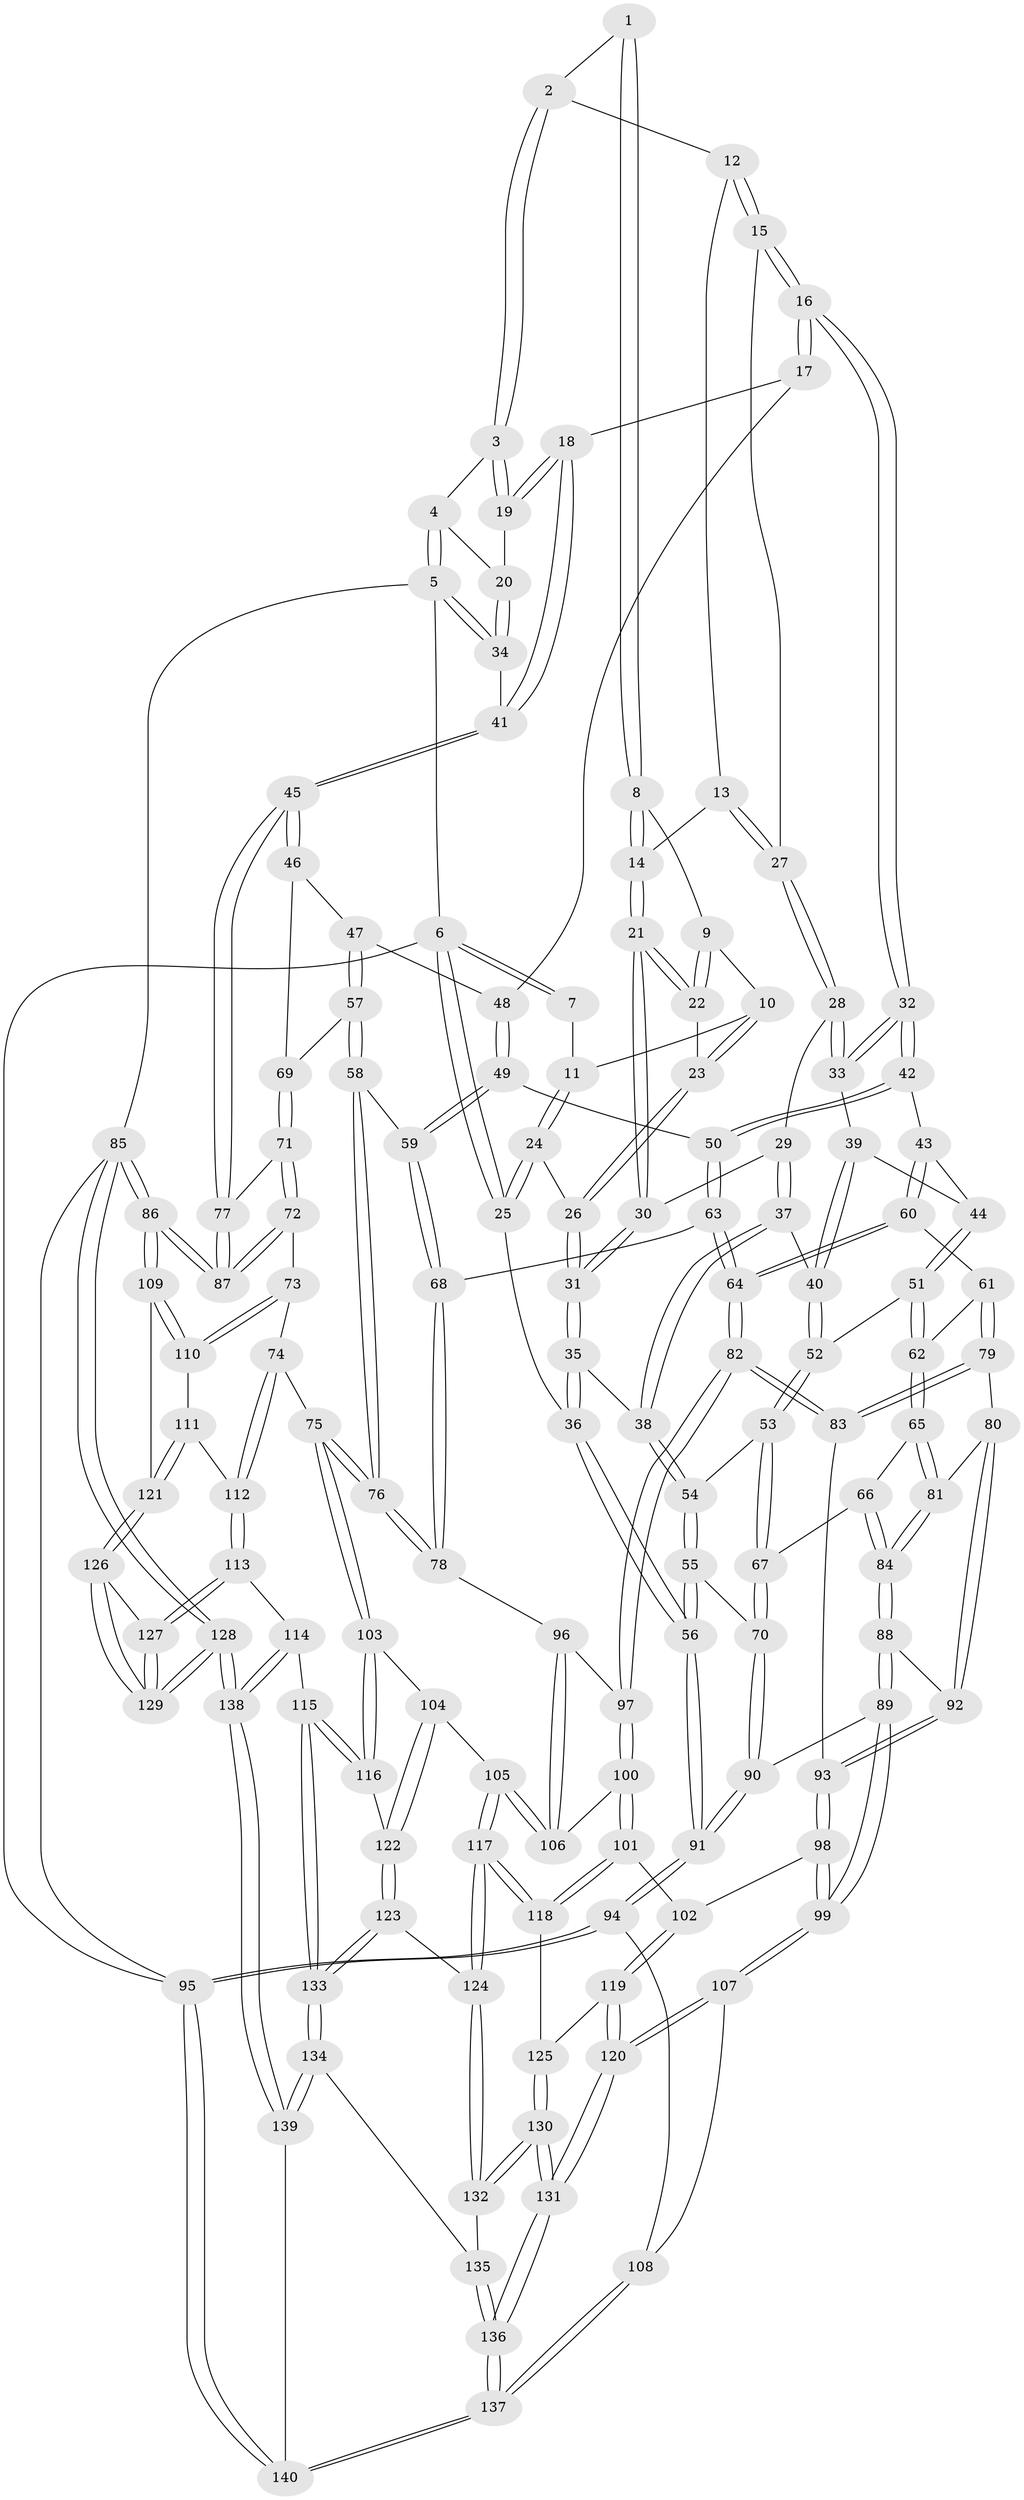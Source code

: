 // Generated by graph-tools (version 1.1) at 2025/27/03/09/25 03:27:16]
// undirected, 140 vertices, 347 edges
graph export_dot {
graph [start="1"]
  node [color=gray90,style=filled];
  1 [pos="+0.09781690645158085+0"];
  2 [pos="+0.2798178645447521+0"];
  3 [pos="+0.6070637023323137+0"];
  4 [pos="+0.6892928093438732+0"];
  5 [pos="+1+0"];
  6 [pos="+0+0"];
  7 [pos="+0.009490580988554575+0"];
  8 [pos="+0.1157151323647045+1.235248317844682e-05"];
  9 [pos="+0.07963168719221178+0.08132929060220084"];
  10 [pos="+0.05587456316215039+0.09583411351305578"];
  11 [pos="+0.02573260451895238+0.10263149576698863"];
  12 [pos="+0.29397913780046453+0"];
  13 [pos="+0.19755500971094417+0.10872924045434294"];
  14 [pos="+0.16322901154423725+0.10517709631569763"];
  15 [pos="+0.33413768190969845+0.09196265899857341"];
  16 [pos="+0.465275665805832+0.23459003567614403"];
  17 [pos="+0.578636391540066+0.17979808732899016"];
  18 [pos="+0.5869096707708019+0.16259583997706165"];
  19 [pos="+0.5925158058053714+0.14699582368817035"];
  20 [pos="+0.8507854289382095+0.10406850163235389"];
  21 [pos="+0.13220368333271337+0.15308502637571317"];
  22 [pos="+0.08635512205649698+0.09966952643177586"];
  23 [pos="+0.06891179522495151+0.14287002026554776"];
  24 [pos="+0.010361321539058535+0.11854020445175759"];
  25 [pos="+0+0.13878141607681402"];
  26 [pos="+0.06680874636900698+0.17935027986009566"];
  27 [pos="+0.2364892795131413+0.1362511963210467"];
  28 [pos="+0.21828475884166457+0.22427415133500664"];
  29 [pos="+0.18918250672271053+0.22599282720228608"];
  30 [pos="+0.11701549933707603+0.2054240161867445"];
  31 [pos="+0.08650828059117141+0.21721607685314887"];
  32 [pos="+0.4644620008940906+0.23573970781931877"];
  33 [pos="+0.2571612839417025+0.24829818767935402"];
  34 [pos="+1+0.2382960366809826"];
  35 [pos="+0.018919173042230664+0.2926823933524518"];
  36 [pos="+0+0.29980827739252813"];
  37 [pos="+0.15692994399850624+0.3557824301934276"];
  38 [pos="+0.07419443909565615+0.34693692085388"];
  39 [pos="+0.23668154556707766+0.3233997198938483"];
  40 [pos="+0.1820717686985311+0.3683694477052094"];
  41 [pos="+1+0.2558910536426541"];
  42 [pos="+0.4470144008892998+0.31162915928125084"];
  43 [pos="+0.43608016175582026+0.32082192800982745"];
  44 [pos="+0.2976402227723263+0.36557950801489597"];
  45 [pos="+1+0.28001108636849814"];
  46 [pos="+0.9791799400156672+0.3200937640159469"];
  47 [pos="+0.7783011874651322+0.3441222222299157"];
  48 [pos="+0.6017406431130622+0.20620679310955847"];
  49 [pos="+0.6305956980749479+0.44887184961360915"];
  50 [pos="+0.4825984072063705+0.39487443495360536"];
  51 [pos="+0.2487268302767339+0.4374588529778474"];
  52 [pos="+0.18846344098412932+0.3825971060938685"];
  53 [pos="+0.12244943145783801+0.4932114528651959"];
  54 [pos="+0.07565847202533262+0.44641732201246564"];
  55 [pos="+0+0.4958404709864618"];
  56 [pos="+0+0.5584531050068762"];
  57 [pos="+0.7130821364209595+0.47465158339297814"];
  58 [pos="+0.6963248994268277+0.48429340500637413"];
  59 [pos="+0.6496350814444607+0.47169696745493234"];
  60 [pos="+0.32769756746347933+0.48889986283186737"];
  61 [pos="+0.27431815086542205+0.496925715659378"];
  62 [pos="+0.2659997946347249+0.4941294940066118"];
  63 [pos="+0.4879641450378871+0.5470630779352517"];
  64 [pos="+0.44207739497169823+0.5702844146926355"];
  65 [pos="+0.22356955044816915+0.5151451650822628"];
  66 [pos="+0.17746765809350878+0.526760749472997"];
  67 [pos="+0.13808964244084174+0.5285796407042636"];
  68 [pos="+0.5098332048915588+0.5538522618272564"];
  69 [pos="+0.804851047909651+0.5232860624260532"];
  70 [pos="+0.13451722584362386+0.5335049011322033"];
  71 [pos="+0.8638644278886645+0.6107510332090489"];
  72 [pos="+0.8630072259318899+0.6178337478988508"];
  73 [pos="+0.8437021960291697+0.651795141226281"];
  74 [pos="+0.7687984491724565+0.679746882692159"];
  75 [pos="+0.6842896537405644+0.6694035588315889"];
  76 [pos="+0.6775830266888107+0.6615410395053993"];
  77 [pos="+1+0.2807583337162909"];
  78 [pos="+0.5938511232998246+0.6418214699480999"];
  79 [pos="+0.2930481818292957+0.579378480134311"];
  80 [pos="+0.24282142103675733+0.6055548240057319"];
  81 [pos="+0.23309771864190182+0.5879759443308419"];
  82 [pos="+0.4051704719036832+0.6414774462026187"];
  83 [pos="+0.31101932413710154+0.616445410455665"];
  84 [pos="+0.20677711129647602+0.6136097779725286"];
  85 [pos="+1+1"];
  86 [pos="+1+0.8258884259911706"];
  87 [pos="+1+0.6733384617207144"];
  88 [pos="+0.20730738639949997+0.6383594213084808"];
  89 [pos="+0.11516776747597547+0.6574524323913362"];
  90 [pos="+0.09340473459850877+0.6060088672278383"];
  91 [pos="+0+0.561242803369508"];
  92 [pos="+0.2376828388310172+0.6481707066279772"];
  93 [pos="+0.2554650527494471+0.6629282884007793"];
  94 [pos="+0+0.8043098254098383"];
  95 [pos="+0+1"];
  96 [pos="+0.5534298383365264+0.6789798431225175"];
  97 [pos="+0.4069855358656611+0.6721771353071248"];
  98 [pos="+0.2613636840289778+0.7366213945781674"];
  99 [pos="+0.11218642821859616+0.7695527509389811"];
  100 [pos="+0.40121047212721456+0.7121769116845215"];
  101 [pos="+0.37324080023550626+0.7582217295936059"];
  102 [pos="+0.2905880469309056+0.7520307239799726"];
  103 [pos="+0.6586486636770631+0.7449642014250856"];
  104 [pos="+0.5581802468488377+0.794759738767254"];
  105 [pos="+0.5331940324899599+0.7667435848142035"];
  106 [pos="+0.5216518867715584+0.7418587860494457"];
  107 [pos="+0.09230649516613272+0.7981489524618515"];
  108 [pos="+0+0.823757848782764"];
  109 [pos="+0.9421169554653936+0.7668364849576959"];
  110 [pos="+0.9144322956168793+0.7445064333388198"];
  111 [pos="+0.8093911908377934+0.8079371907128619"];
  112 [pos="+0.7935500171932747+0.8099706286800427"];
  113 [pos="+0.7559095435012809+0.8913680850436727"];
  114 [pos="+0.7438388008374134+0.8929003584555089"];
  115 [pos="+0.7060869205693335+0.8882651761304511"];
  116 [pos="+0.6877206714681952+0.8439217683187308"];
  117 [pos="+0.4052371315011501+0.8224704823914267"];
  118 [pos="+0.3899341383727629+0.8057027208475815"];
  119 [pos="+0.25945180140704066+0.8433281020642747"];
  120 [pos="+0.19933255684641635+0.9212188168984894"];
  121 [pos="+0.8888518660849113+0.8297375724553743"];
  122 [pos="+0.5535485652943491+0.8197002832328449"];
  123 [pos="+0.5426692208594546+0.8536067403664409"];
  124 [pos="+0.41680230730108503+0.8403110523013677"];
  125 [pos="+0.33342410082152363+0.8566652509422098"];
  126 [pos="+0.8868118478200772+0.8391043792208888"];
  127 [pos="+0.8126273154672244+0.9217752170561325"];
  128 [pos="+1+1"];
  129 [pos="+1+1"];
  130 [pos="+0.2808586751097236+0.9473642261949907"];
  131 [pos="+0.22283474286380603+0.982768881969143"];
  132 [pos="+0.4159560430119574+0.9247216248328276"];
  133 [pos="+0.5901440139888785+0.9615610084699941"];
  134 [pos="+0.5416269129123732+1"];
  135 [pos="+0.4226392816443378+0.9348896181406905"];
  136 [pos="+0.20417477550501828+1"];
  137 [pos="+0.1838064812455481+1"];
  138 [pos="+0.7143508522963773+1"];
  139 [pos="+0.5395160365811597+1"];
  140 [pos="+0.18313066284631804+1"];
  1 -- 2;
  1 -- 8;
  1 -- 8;
  2 -- 3;
  2 -- 3;
  2 -- 12;
  3 -- 4;
  3 -- 19;
  3 -- 19;
  4 -- 5;
  4 -- 5;
  4 -- 20;
  5 -- 6;
  5 -- 34;
  5 -- 34;
  5 -- 85;
  6 -- 7;
  6 -- 7;
  6 -- 25;
  6 -- 25;
  6 -- 95;
  7 -- 11;
  8 -- 9;
  8 -- 14;
  8 -- 14;
  9 -- 10;
  9 -- 22;
  9 -- 22;
  10 -- 11;
  10 -- 23;
  10 -- 23;
  11 -- 24;
  11 -- 24;
  12 -- 13;
  12 -- 15;
  12 -- 15;
  13 -- 14;
  13 -- 27;
  13 -- 27;
  14 -- 21;
  14 -- 21;
  15 -- 16;
  15 -- 16;
  15 -- 27;
  16 -- 17;
  16 -- 17;
  16 -- 32;
  16 -- 32;
  17 -- 18;
  17 -- 48;
  18 -- 19;
  18 -- 19;
  18 -- 41;
  18 -- 41;
  19 -- 20;
  20 -- 34;
  20 -- 34;
  21 -- 22;
  21 -- 22;
  21 -- 30;
  21 -- 30;
  22 -- 23;
  23 -- 26;
  23 -- 26;
  24 -- 25;
  24 -- 25;
  24 -- 26;
  25 -- 36;
  26 -- 31;
  26 -- 31;
  27 -- 28;
  27 -- 28;
  28 -- 29;
  28 -- 33;
  28 -- 33;
  29 -- 30;
  29 -- 37;
  29 -- 37;
  30 -- 31;
  30 -- 31;
  31 -- 35;
  31 -- 35;
  32 -- 33;
  32 -- 33;
  32 -- 42;
  32 -- 42;
  33 -- 39;
  34 -- 41;
  35 -- 36;
  35 -- 36;
  35 -- 38;
  36 -- 56;
  36 -- 56;
  37 -- 38;
  37 -- 38;
  37 -- 40;
  38 -- 54;
  38 -- 54;
  39 -- 40;
  39 -- 40;
  39 -- 44;
  40 -- 52;
  40 -- 52;
  41 -- 45;
  41 -- 45;
  42 -- 43;
  42 -- 50;
  42 -- 50;
  43 -- 44;
  43 -- 60;
  43 -- 60;
  44 -- 51;
  44 -- 51;
  45 -- 46;
  45 -- 46;
  45 -- 77;
  45 -- 77;
  46 -- 47;
  46 -- 69;
  47 -- 48;
  47 -- 57;
  47 -- 57;
  48 -- 49;
  48 -- 49;
  49 -- 50;
  49 -- 59;
  49 -- 59;
  50 -- 63;
  50 -- 63;
  51 -- 52;
  51 -- 62;
  51 -- 62;
  52 -- 53;
  52 -- 53;
  53 -- 54;
  53 -- 67;
  53 -- 67;
  54 -- 55;
  54 -- 55;
  55 -- 56;
  55 -- 56;
  55 -- 70;
  56 -- 91;
  56 -- 91;
  57 -- 58;
  57 -- 58;
  57 -- 69;
  58 -- 59;
  58 -- 76;
  58 -- 76;
  59 -- 68;
  59 -- 68;
  60 -- 61;
  60 -- 64;
  60 -- 64;
  61 -- 62;
  61 -- 79;
  61 -- 79;
  62 -- 65;
  62 -- 65;
  63 -- 64;
  63 -- 64;
  63 -- 68;
  64 -- 82;
  64 -- 82;
  65 -- 66;
  65 -- 81;
  65 -- 81;
  66 -- 67;
  66 -- 84;
  66 -- 84;
  67 -- 70;
  67 -- 70;
  68 -- 78;
  68 -- 78;
  69 -- 71;
  69 -- 71;
  70 -- 90;
  70 -- 90;
  71 -- 72;
  71 -- 72;
  71 -- 77;
  72 -- 73;
  72 -- 87;
  72 -- 87;
  73 -- 74;
  73 -- 110;
  73 -- 110;
  74 -- 75;
  74 -- 112;
  74 -- 112;
  75 -- 76;
  75 -- 76;
  75 -- 103;
  75 -- 103;
  76 -- 78;
  76 -- 78;
  77 -- 87;
  77 -- 87;
  78 -- 96;
  79 -- 80;
  79 -- 83;
  79 -- 83;
  80 -- 81;
  80 -- 92;
  80 -- 92;
  81 -- 84;
  81 -- 84;
  82 -- 83;
  82 -- 83;
  82 -- 97;
  82 -- 97;
  83 -- 93;
  84 -- 88;
  84 -- 88;
  85 -- 86;
  85 -- 86;
  85 -- 128;
  85 -- 128;
  85 -- 95;
  86 -- 87;
  86 -- 87;
  86 -- 109;
  86 -- 109;
  88 -- 89;
  88 -- 89;
  88 -- 92;
  89 -- 90;
  89 -- 99;
  89 -- 99;
  90 -- 91;
  90 -- 91;
  91 -- 94;
  91 -- 94;
  92 -- 93;
  92 -- 93;
  93 -- 98;
  93 -- 98;
  94 -- 95;
  94 -- 95;
  94 -- 108;
  95 -- 140;
  95 -- 140;
  96 -- 97;
  96 -- 106;
  96 -- 106;
  97 -- 100;
  97 -- 100;
  98 -- 99;
  98 -- 99;
  98 -- 102;
  99 -- 107;
  99 -- 107;
  100 -- 101;
  100 -- 101;
  100 -- 106;
  101 -- 102;
  101 -- 118;
  101 -- 118;
  102 -- 119;
  102 -- 119;
  103 -- 104;
  103 -- 116;
  103 -- 116;
  104 -- 105;
  104 -- 122;
  104 -- 122;
  105 -- 106;
  105 -- 106;
  105 -- 117;
  105 -- 117;
  107 -- 108;
  107 -- 120;
  107 -- 120;
  108 -- 137;
  108 -- 137;
  109 -- 110;
  109 -- 110;
  109 -- 121;
  110 -- 111;
  111 -- 112;
  111 -- 121;
  111 -- 121;
  112 -- 113;
  112 -- 113;
  113 -- 114;
  113 -- 127;
  113 -- 127;
  114 -- 115;
  114 -- 138;
  114 -- 138;
  115 -- 116;
  115 -- 116;
  115 -- 133;
  115 -- 133;
  116 -- 122;
  117 -- 118;
  117 -- 118;
  117 -- 124;
  117 -- 124;
  118 -- 125;
  119 -- 120;
  119 -- 120;
  119 -- 125;
  120 -- 131;
  120 -- 131;
  121 -- 126;
  121 -- 126;
  122 -- 123;
  122 -- 123;
  123 -- 124;
  123 -- 133;
  123 -- 133;
  124 -- 132;
  124 -- 132;
  125 -- 130;
  125 -- 130;
  126 -- 127;
  126 -- 129;
  126 -- 129;
  127 -- 129;
  127 -- 129;
  128 -- 129;
  128 -- 129;
  128 -- 138;
  128 -- 138;
  130 -- 131;
  130 -- 131;
  130 -- 132;
  130 -- 132;
  131 -- 136;
  131 -- 136;
  132 -- 135;
  133 -- 134;
  133 -- 134;
  134 -- 135;
  134 -- 139;
  134 -- 139;
  135 -- 136;
  135 -- 136;
  136 -- 137;
  136 -- 137;
  137 -- 140;
  137 -- 140;
  138 -- 139;
  138 -- 139;
  139 -- 140;
}
